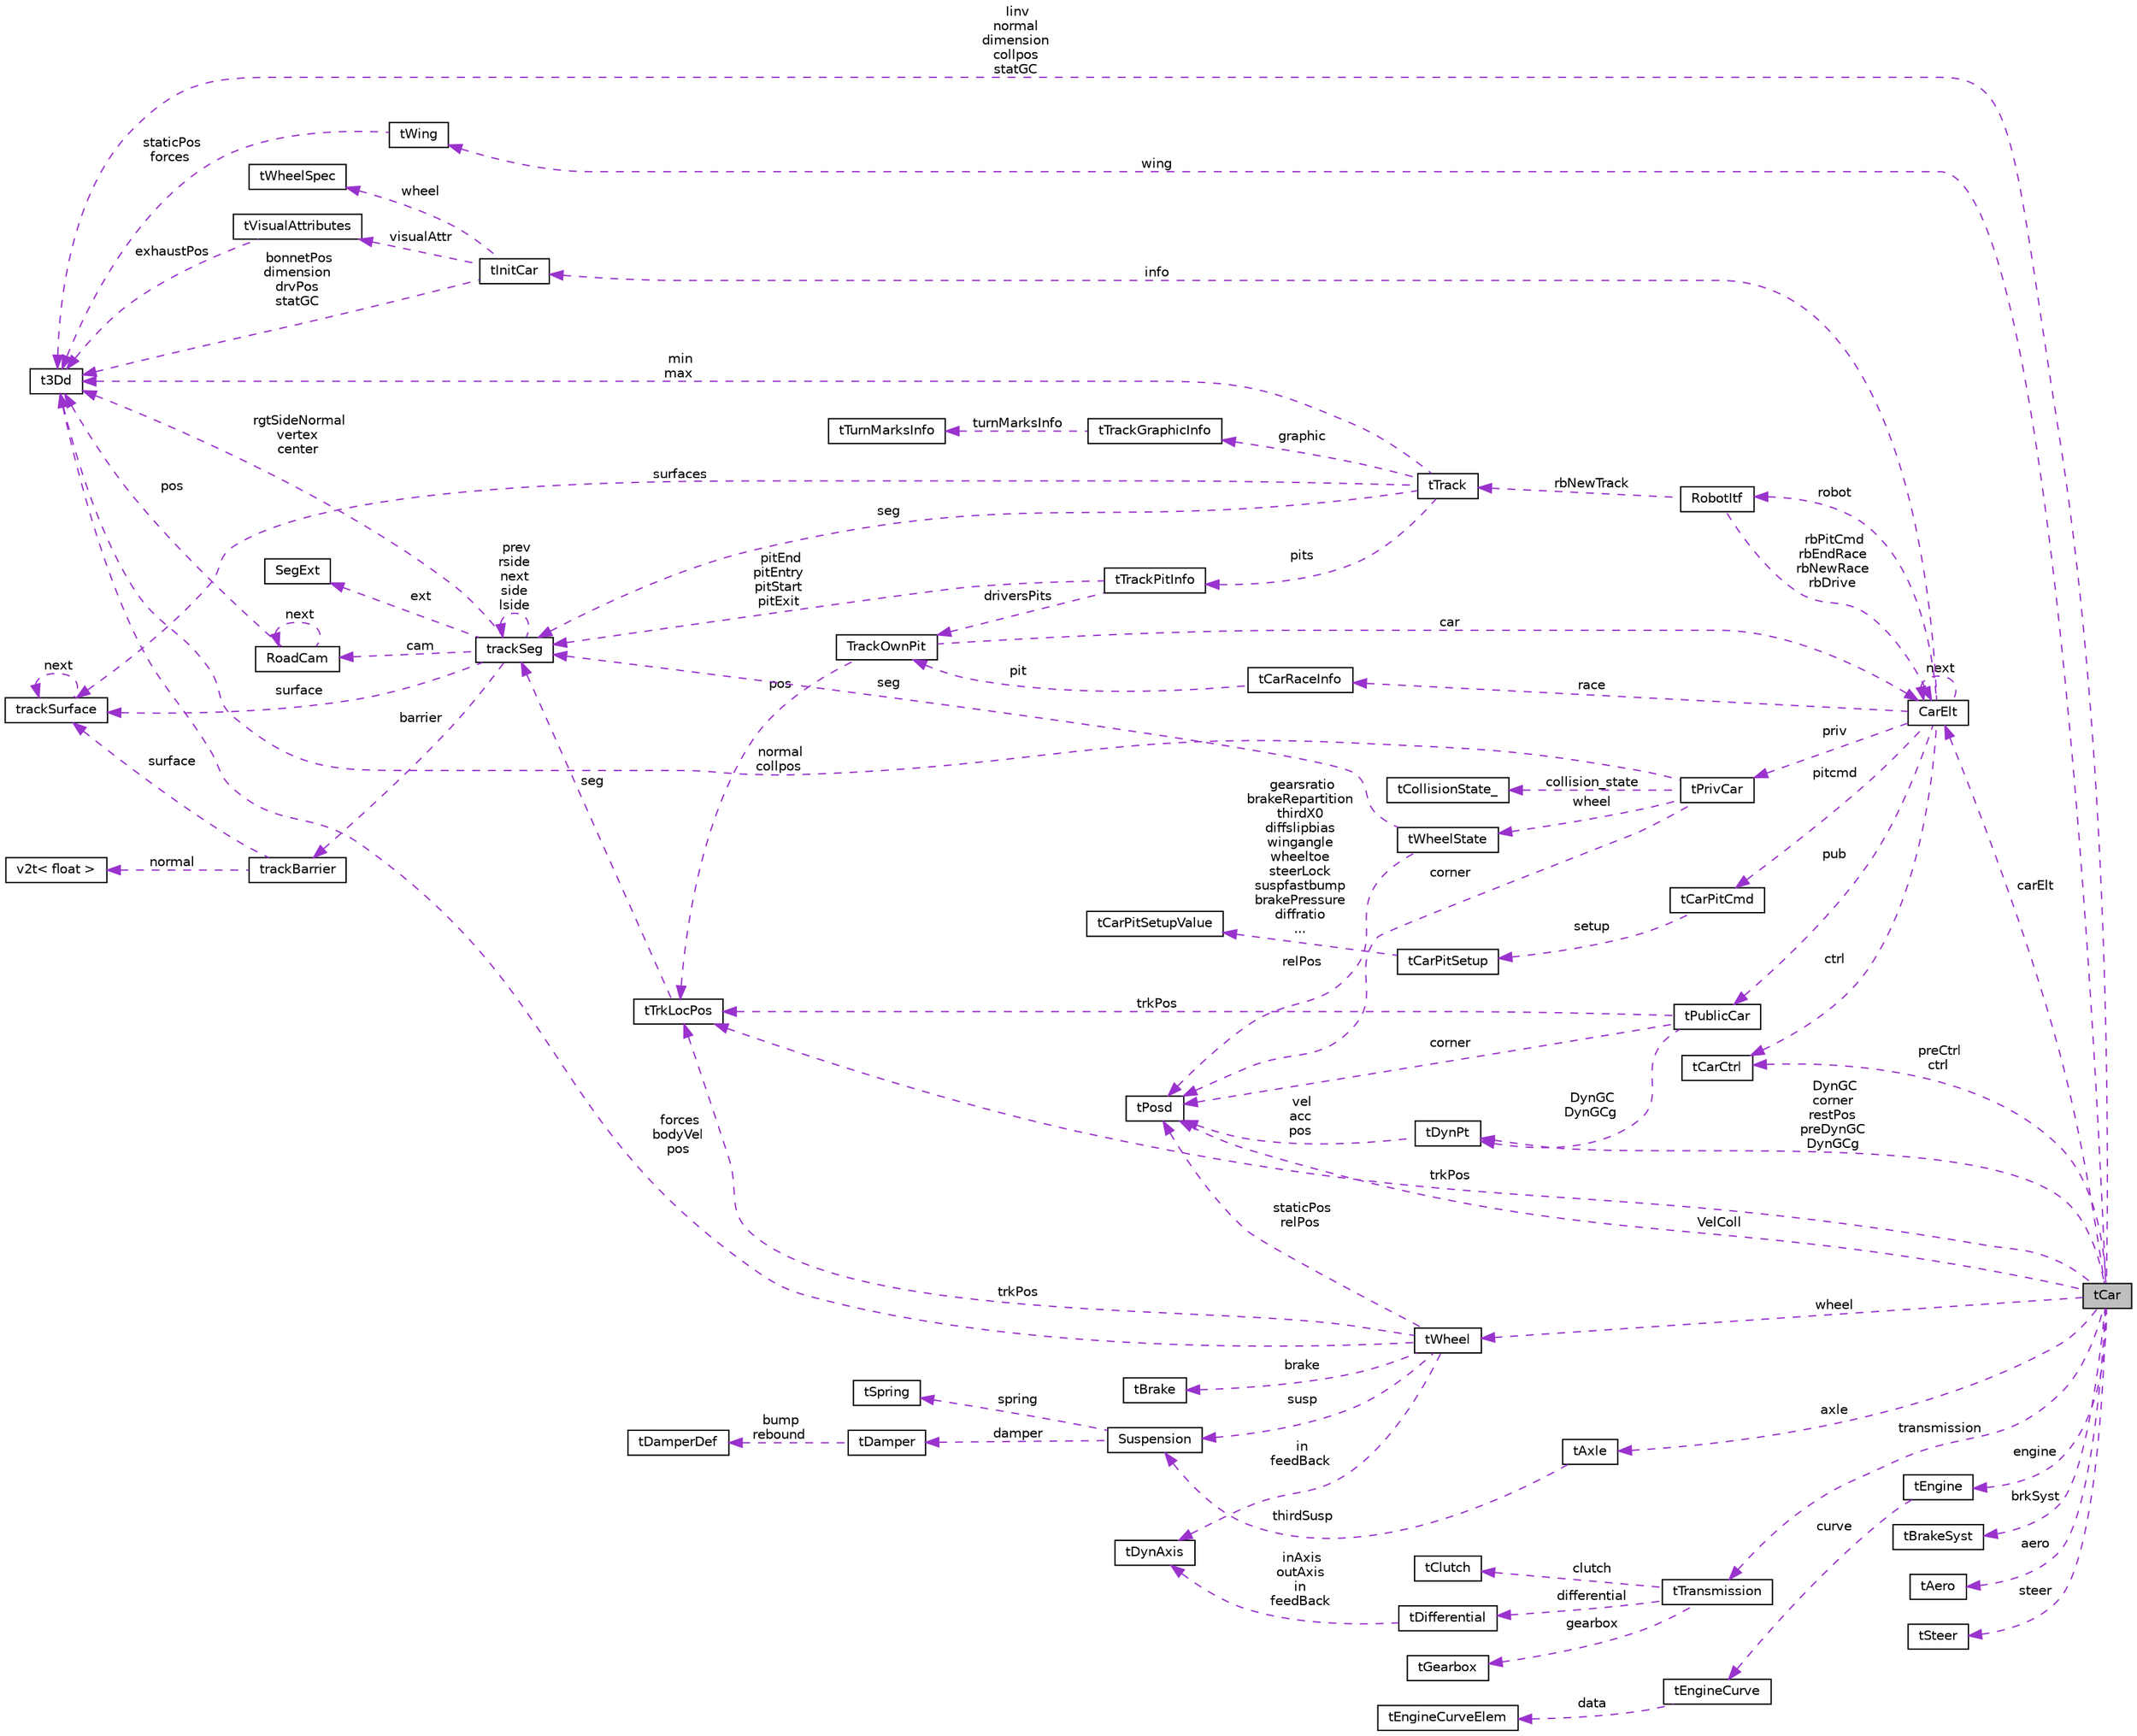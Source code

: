digraph "tCar"
{
  edge [fontname="Helvetica",fontsize="10",labelfontname="Helvetica",labelfontsize="10"];
  node [fontname="Helvetica",fontsize="10",shape=record];
  rankdir="LR";
  Node1 [label="tCar",height=0.2,width=0.4,color="black", fillcolor="grey75", style="filled", fontcolor="black"];
  Node2 -> Node1 [dir="back",color="darkorchid3",fontsize="10",style="dashed",label=" trkPos" ,fontname="Helvetica"];
  Node2 [label="tTrkLocPos",height=0.2,width=0.4,color="black", fillcolor="white", style="filled",URL="$structt_trk_loc_pos.html",tooltip="Location on the track in local coordinates. "];
  Node3 -> Node2 [dir="back",color="darkorchid3",fontsize="10",style="dashed",label=" seg" ,fontname="Helvetica"];
  Node3 [label="trackSeg",height=0.2,width=0.4,color="black", fillcolor="white", style="filled",URL="$structtrack_seg.html",tooltip="Track segment (tTrackSeg) The segments can be straights (type TR_STR): (the track goes from the right..."];
  Node4 -> Node3 [dir="back",color="darkorchid3",fontsize="10",style="dashed",label=" rgtSideNormal\nvertex\ncenter" ,fontname="Helvetica"];
  Node4 [label="t3Dd",height=0.2,width=0.4,color="black", fillcolor="white", style="filled",URL="$structt3_dd.html",tooltip="3D point. "];
  Node5 -> Node3 [dir="back",color="darkorchid3",fontsize="10",style="dashed",label=" barrier" ,fontname="Helvetica"];
  Node5 [label="trackBarrier",height=0.2,width=0.4,color="black", fillcolor="white", style="filled",URL="$structtrack_barrier.html",tooltip="Barrier. "];
  Node6 -> Node5 [dir="back",color="darkorchid3",fontsize="10",style="dashed",label=" surface" ,fontname="Helvetica"];
  Node6 [label="trackSurface",height=0.2,width=0.4,color="black", fillcolor="white", style="filled",URL="$structtrack_surface.html",tooltip="Surface. "];
  Node6 -> Node6 [dir="back",color="darkorchid3",fontsize="10",style="dashed",label=" next" ,fontname="Helvetica"];
  Node7 -> Node5 [dir="back",color="darkorchid3",fontsize="10",style="dashed",label=" normal" ,fontname="Helvetica"];
  Node7 [label="v2t\< float \>",height=0.2,width=0.4,color="black", fillcolor="white", style="filled",URL="$classv2t.html"];
  Node6 -> Node3 [dir="back",color="darkorchid3",fontsize="10",style="dashed",label=" surface" ,fontname="Helvetica"];
  Node8 -> Node3 [dir="back",color="darkorchid3",fontsize="10",style="dashed",label=" cam" ,fontname="Helvetica"];
  Node8 [label="RoadCam",height=0.2,width=0.4,color="black", fillcolor="white", style="filled",URL="$struct_road_cam.html",tooltip="road camera "];
  Node4 -> Node8 [dir="back",color="darkorchid3",fontsize="10",style="dashed",label=" pos" ,fontname="Helvetica"];
  Node8 -> Node8 [dir="back",color="darkorchid3",fontsize="10",style="dashed",label=" next" ,fontname="Helvetica"];
  Node9 -> Node3 [dir="back",color="darkorchid3",fontsize="10",style="dashed",label=" ext" ,fontname="Helvetica"];
  Node9 [label="SegExt",height=0.2,width=0.4,color="black", fillcolor="white", style="filled",URL="$struct_seg_ext.html",tooltip="Extended track segment. "];
  Node3 -> Node3 [dir="back",color="darkorchid3",fontsize="10",style="dashed",label=" prev\nrside\nnext\nside\nlside" ,fontname="Helvetica"];
  Node4 -> Node1 [dir="back",color="darkorchid3",fontsize="10",style="dashed",label=" Iinv\nnormal\ndimension\ncollpos\nstatGC" ,fontname="Helvetica"];
  Node10 -> Node1 [dir="back",color="darkorchid3",fontsize="10",style="dashed",label=" preCtrl\nctrl" ,fontname="Helvetica"];
  Node10 [label="tCarCtrl",height=0.2,width=0.4,color="black", fillcolor="white", style="filled",URL="$structt_car_ctrl.html",tooltip="Info returned by driver during the race. "];
  Node11 -> Node1 [dir="back",color="darkorchid3",fontsize="10",style="dashed",label=" engine" ,fontname="Helvetica"];
  Node11 [label="tEngine",height=0.2,width=0.4,color="black", fillcolor="white", style="filled",URL="$structt_engine.html"];
  Node12 -> Node11 [dir="back",color="darkorchid3",fontsize="10",style="dashed",label=" curve" ,fontname="Helvetica"];
  Node12 [label="tEngineCurve",height=0.2,width=0.4,color="black", fillcolor="white", style="filled",URL="$structt_engine_curve.html"];
  Node13 -> Node12 [dir="back",color="darkorchid3",fontsize="10",style="dashed",label=" data" ,fontname="Helvetica"];
  Node13 [label="tEngineCurveElem",height=0.2,width=0.4,color="black", fillcolor="white", style="filled",URL="$structt_engine_curve_elem.html"];
  Node14 -> Node1 [dir="back",color="darkorchid3",fontsize="10",style="dashed",label=" wing" ,fontname="Helvetica"];
  Node14 [label="tWing",height=0.2,width=0.4,color="black", fillcolor="white", style="filled",URL="$structt_wing.html"];
  Node4 -> Node14 [dir="back",color="darkorchid3",fontsize="10",style="dashed",label=" staticPos\nforces" ,fontname="Helvetica"];
  Node15 -> Node1 [dir="back",color="darkorchid3",fontsize="10",style="dashed",label=" wheel" ,fontname="Helvetica"];
  Node15 [label="tWheel",height=0.2,width=0.4,color="black", fillcolor="white", style="filled",URL="$structt_wheel.html"];
  Node2 -> Node15 [dir="back",color="darkorchid3",fontsize="10",style="dashed",label=" trkPos" ,fontname="Helvetica"];
  Node4 -> Node15 [dir="back",color="darkorchid3",fontsize="10",style="dashed",label=" forces\nbodyVel\npos" ,fontname="Helvetica"];
  Node16 -> Node15 [dir="back",color="darkorchid3",fontsize="10",style="dashed",label=" in\nfeedBack" ,fontname="Helvetica"];
  Node16 [label="tDynAxis",height=0.2,width=0.4,color="black", fillcolor="white", style="filled",URL="$structt_dyn_axis.html"];
  Node17 -> Node15 [dir="back",color="darkorchid3",fontsize="10",style="dashed",label=" susp" ,fontname="Helvetica"];
  Node17 [label="Suspension",height=0.2,width=0.4,color="black", fillcolor="white", style="filled",URL="$struct_suspension.html"];
  Node18 -> Node17 [dir="back",color="darkorchid3",fontsize="10",style="dashed",label=" spring" ,fontname="Helvetica"];
  Node18 [label="tSpring",height=0.2,width=0.4,color="black", fillcolor="white", style="filled",URL="$structt_spring.html"];
  Node19 -> Node17 [dir="back",color="darkorchid3",fontsize="10",style="dashed",label=" damper" ,fontname="Helvetica"];
  Node19 [label="tDamper",height=0.2,width=0.4,color="black", fillcolor="white", style="filled",URL="$structt_damper.html"];
  Node20 -> Node19 [dir="back",color="darkorchid3",fontsize="10",style="dashed",label=" bump\nrebound" ,fontname="Helvetica"];
  Node20 [label="tDamperDef",height=0.2,width=0.4,color="black", fillcolor="white", style="filled",URL="$structt_damper_def.html"];
  Node21 -> Node15 [dir="back",color="darkorchid3",fontsize="10",style="dashed",label=" brake" ,fontname="Helvetica"];
  Node21 [label="tBrake",height=0.2,width=0.4,color="black", fillcolor="white", style="filled",URL="$structt_brake.html"];
  Node22 -> Node15 [dir="back",color="darkorchid3",fontsize="10",style="dashed",label=" staticPos\nrelPos" ,fontname="Helvetica"];
  Node22 [label="tPosd",height=0.2,width=0.4,color="black", fillcolor="white", style="filled",URL="$structt_posd.html",tooltip="6 DOF position. "];
  Node23 -> Node1 [dir="back",color="darkorchid3",fontsize="10",style="dashed",label=" carElt" ,fontname="Helvetica"];
  Node23 [label="CarElt",height=0.2,width=0.4,color="black", fillcolor="white", style="filled",URL="$struct_car_elt.html",tooltip="Car structure (tCarElt). "];
  Node24 -> Node23 [dir="back",color="darkorchid3",fontsize="10",style="dashed",label=" robot" ,fontname="Helvetica"];
  Node24 [label="RobotItf",height=0.2,width=0.4,color="black", fillcolor="white", style="filled",URL="$struct_robot_itf.html",tooltip="Interface Structure for Robots. "];
  Node23 -> Node24 [dir="back",color="darkorchid3",fontsize="10",style="dashed",label=" rbPitCmd\nrbEndRace\nrbNewRace\nrbDrive" ,fontname="Helvetica"];
  Node25 -> Node24 [dir="back",color="darkorchid3",fontsize="10",style="dashed",label=" rbNewTrack" ,fontname="Helvetica"];
  Node25 [label="tTrack",height=0.2,width=0.4,color="black", fillcolor="white", style="filled",URL="$structt_track.html",tooltip="Track structure. "];
  Node4 -> Node25 [dir="back",color="darkorchid3",fontsize="10",style="dashed",label=" min\nmax" ,fontname="Helvetica"];
  Node6 -> Node25 [dir="back",color="darkorchid3",fontsize="10",style="dashed",label=" surfaces" ,fontname="Helvetica"];
  Node26 -> Node25 [dir="back",color="darkorchid3",fontsize="10",style="dashed",label=" pits" ,fontname="Helvetica"];
  Node26 [label="tTrackPitInfo",height=0.2,width=0.4,color="black", fillcolor="white", style="filled",URL="$structt_track_pit_info.html",tooltip="Pits Info Structure. "];
  Node27 -> Node26 [dir="back",color="darkorchid3",fontsize="10",style="dashed",label=" driversPits" ,fontname="Helvetica"];
  Node27 [label="TrackOwnPit",height=0.2,width=0.4,color="black", fillcolor="white", style="filled",URL="$struct_track_own_pit.html",tooltip="Driver&#39;s pit. "];
  Node2 -> Node27 [dir="back",color="darkorchid3",fontsize="10",style="dashed",label=" pos" ,fontname="Helvetica"];
  Node23 -> Node27 [dir="back",color="darkorchid3",fontsize="10",style="dashed",label=" car" ,fontname="Helvetica"];
  Node3 -> Node26 [dir="back",color="darkorchid3",fontsize="10",style="dashed",label=" pitEnd\npitEntry\npitStart\npitExit" ,fontname="Helvetica"];
  Node28 -> Node25 [dir="back",color="darkorchid3",fontsize="10",style="dashed",label=" graphic" ,fontname="Helvetica"];
  Node28 [label="tTrackGraphicInfo",height=0.2,width=0.4,color="black", fillcolor="white", style="filled",URL="$structt_track_graphic_info.html"];
  Node29 -> Node28 [dir="back",color="darkorchid3",fontsize="10",style="dashed",label=" turnMarksInfo" ,fontname="Helvetica"];
  Node29 [label="tTurnMarksInfo",height=0.2,width=0.4,color="black", fillcolor="white", style="filled",URL="$structt_turn_marks_info.html"];
  Node3 -> Node25 [dir="back",color="darkorchid3",fontsize="10",style="dashed",label=" seg" ,fontname="Helvetica"];
  Node30 -> Node23 [dir="back",color="darkorchid3",fontsize="10",style="dashed",label=" pitcmd" ,fontname="Helvetica"];
  Node30 [label="tCarPitCmd",height=0.2,width=0.4,color="black", fillcolor="white", style="filled",URL="$structt_car_pit_cmd.html",tooltip="Command issued by the car during pit stop. "];
  Node31 -> Node30 [dir="back",color="darkorchid3",fontsize="10",style="dashed",label=" setup" ,fontname="Helvetica"];
  Node31 [label="tCarPitSetup",height=0.2,width=0.4,color="black", fillcolor="white", style="filled",URL="$structt_car_pit_setup.html"];
  Node32 -> Node31 [dir="back",color="darkorchid3",fontsize="10",style="dashed",label=" gearsratio\nbrakeRepartition\nthirdX0\ndiffslipbias\nwingangle\nwheeltoe\nsteerLock\nsuspfastbump\nbrakePressure\ndiffratio\n..." ,fontname="Helvetica"];
  Node32 [label="tCarPitSetupValue",height=0.2,width=0.4,color="black", fillcolor="white", style="filled",URL="$structt_car_pit_setup_value.html"];
  Node33 -> Node23 [dir="back",color="darkorchid3",fontsize="10",style="dashed",label=" info" ,fontname="Helvetica"];
  Node33 [label="tInitCar",height=0.2,width=0.4,color="black", fillcolor="white", style="filled",URL="$structt_init_car.html",tooltip="Static Public info. "];
  Node4 -> Node33 [dir="back",color="darkorchid3",fontsize="10",style="dashed",label=" bonnetPos\ndimension\ndrvPos\nstatGC" ,fontname="Helvetica"];
  Node34 -> Node33 [dir="back",color="darkorchid3",fontsize="10",style="dashed",label=" visualAttr" ,fontname="Helvetica"];
  Node34 [label="tVisualAttributes",height=0.2,width=0.4,color="black", fillcolor="white", style="filled",URL="$structt_visual_attributes.html",tooltip="Static visual attributes. "];
  Node4 -> Node34 [dir="back",color="darkorchid3",fontsize="10",style="dashed",label=" exhaustPos" ,fontname="Helvetica"];
  Node35 -> Node33 [dir="back",color="darkorchid3",fontsize="10",style="dashed",label=" wheel" ,fontname="Helvetica"];
  Node35 [label="tWheelSpec",height=0.2,width=0.4,color="black", fillcolor="white", style="filled",URL="$structt_wheel_spec.html",tooltip="Wheels Specifications. "];
  Node36 -> Node23 [dir="back",color="darkorchid3",fontsize="10",style="dashed",label=" priv" ,fontname="Helvetica"];
  Node36 [label="tPrivCar",height=0.2,width=0.4,color="black", fillcolor="white", style="filled",URL="$structt_priv_car.html",tooltip="Data known only by the driver. "];
  Node4 -> Node36 [dir="back",color="darkorchid3",fontsize="10",style="dashed",label=" normal\ncollpos" ,fontname="Helvetica"];
  Node37 -> Node36 [dir="back",color="darkorchid3",fontsize="10",style="dashed",label=" collision_state" ,fontname="Helvetica"];
  Node37 [label="tCollisionState_",height=0.2,width=0.4,color="black", fillcolor="white", style="filled",URL="$structt_collision_state__.html"];
  Node38 -> Node36 [dir="back",color="darkorchid3",fontsize="10",style="dashed",label=" wheel" ,fontname="Helvetica"];
  Node38 [label="tWheelState",height=0.2,width=0.4,color="black", fillcolor="white", style="filled",URL="$structt_wheel_state.html",tooltip="Dynamic wheel information. "];
  Node22 -> Node38 [dir="back",color="darkorchid3",fontsize="10",style="dashed",label=" relPos" ,fontname="Helvetica"];
  Node3 -> Node38 [dir="back",color="darkorchid3",fontsize="10",style="dashed",label=" seg" ,fontname="Helvetica"];
  Node22 -> Node36 [dir="back",color="darkorchid3",fontsize="10",style="dashed",label=" corner" ,fontname="Helvetica"];
  Node10 -> Node23 [dir="back",color="darkorchid3",fontsize="10",style="dashed",label=" ctrl" ,fontname="Helvetica"];
  Node39 -> Node23 [dir="back",color="darkorchid3",fontsize="10",style="dashed",label=" race" ,fontname="Helvetica"];
  Node39 [label="tCarRaceInfo",height=0.2,width=0.4,color="black", fillcolor="white", style="filled",URL="$structt_car_race_info.html",tooltip="Race Administrative info. "];
  Node27 -> Node39 [dir="back",color="darkorchid3",fontsize="10",style="dashed",label=" pit" ,fontname="Helvetica"];
  Node23 -> Node23 [dir="back",color="darkorchid3",fontsize="10",style="dashed",label=" next" ,fontname="Helvetica"];
  Node40 -> Node23 [dir="back",color="darkorchid3",fontsize="10",style="dashed",label=" pub" ,fontname="Helvetica"];
  Node40 [label="tPublicCar",height=0.2,width=0.4,color="black", fillcolor="white", style="filled",URL="$structt_public_car.html",tooltip="Public info on the cars. "];
  Node2 -> Node40 [dir="back",color="darkorchid3",fontsize="10",style="dashed",label=" trkPos" ,fontname="Helvetica"];
  Node41 -> Node40 [dir="back",color="darkorchid3",fontsize="10",style="dashed",label=" DynGC\nDynGCg" ,fontname="Helvetica"];
  Node41 [label="tDynPt",height=0.2,width=0.4,color="black", fillcolor="white", style="filled",URL="$structt_dyn_pt.html",tooltip="Dynamic point structure. "];
  Node22 -> Node41 [dir="back",color="darkorchid3",fontsize="10",style="dashed",label=" vel\nacc\npos" ,fontname="Helvetica"];
  Node22 -> Node40 [dir="back",color="darkorchid3",fontsize="10",style="dashed",label=" corner" ,fontname="Helvetica"];
  Node41 -> Node1 [dir="back",color="darkorchid3",fontsize="10",style="dashed",label=" DynGC\ncorner\nrestPos\npreDynGC\nDynGCg" ,fontname="Helvetica"];
  Node42 -> Node1 [dir="back",color="darkorchid3",fontsize="10",style="dashed",label=" brkSyst" ,fontname="Helvetica"];
  Node42 [label="tBrakeSyst",height=0.2,width=0.4,color="black", fillcolor="white", style="filled",URL="$structt_brake_syst.html"];
  Node43 -> Node1 [dir="back",color="darkorchid3",fontsize="10",style="dashed",label=" axle" ,fontname="Helvetica"];
  Node43 [label="tAxle",height=0.2,width=0.4,color="black", fillcolor="white", style="filled",URL="$structt_axle.html"];
  Node17 -> Node43 [dir="back",color="darkorchid3",fontsize="10",style="dashed",label=" thirdSusp" ,fontname="Helvetica"];
  Node22 -> Node1 [dir="back",color="darkorchid3",fontsize="10",style="dashed",label=" VelColl" ,fontname="Helvetica"];
  Node44 -> Node1 [dir="back",color="darkorchid3",fontsize="10",style="dashed",label=" aero" ,fontname="Helvetica"];
  Node44 [label="tAero",height=0.2,width=0.4,color="black", fillcolor="white", style="filled",URL="$structt_aero.html"];
  Node45 -> Node1 [dir="back",color="darkorchid3",fontsize="10",style="dashed",label=" transmission" ,fontname="Helvetica"];
  Node45 [label="tTransmission",height=0.2,width=0.4,color="black", fillcolor="white", style="filled",URL="$structt_transmission.html"];
  Node46 -> Node45 [dir="back",color="darkorchid3",fontsize="10",style="dashed",label=" differential" ,fontname="Helvetica"];
  Node46 [label="tDifferential",height=0.2,width=0.4,color="black", fillcolor="white", style="filled",URL="$structt_differential.html"];
  Node16 -> Node46 [dir="back",color="darkorchid3",fontsize="10",style="dashed",label=" inAxis\noutAxis\nin\nfeedBack" ,fontname="Helvetica"];
  Node47 -> Node45 [dir="back",color="darkorchid3",fontsize="10",style="dashed",label=" clutch" ,fontname="Helvetica"];
  Node47 [label="tClutch",height=0.2,width=0.4,color="black", fillcolor="white", style="filled",URL="$structt_clutch.html"];
  Node48 -> Node45 [dir="back",color="darkorchid3",fontsize="10",style="dashed",label=" gearbox" ,fontname="Helvetica"];
  Node48 [label="tGearbox",height=0.2,width=0.4,color="black", fillcolor="white", style="filled",URL="$structt_gearbox.html"];
  Node49 -> Node1 [dir="back",color="darkorchid3",fontsize="10",style="dashed",label=" steer" ,fontname="Helvetica"];
  Node49 [label="tSteer",height=0.2,width=0.4,color="black", fillcolor="white", style="filled",URL="$structt_steer.html"];
}
